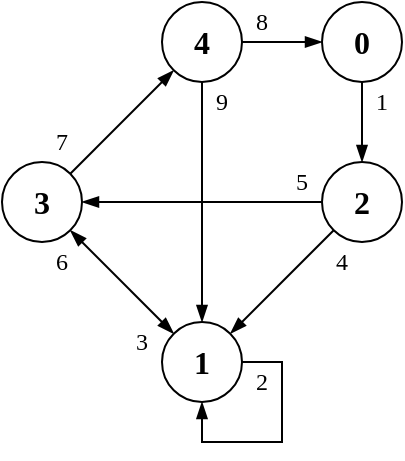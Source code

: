 <mxfile version="24.0.7" type="device">
  <diagram name="Страница — 1" id="YImroyyQGoQEcw-YtqCQ">
    <mxGraphModel dx="478" dy="260" grid="0" gridSize="10" guides="1" tooltips="1" connect="1" arrows="1" fold="1" page="1" pageScale="1" pageWidth="827" pageHeight="1169" math="0" shadow="0">
      <root>
        <mxCell id="0" />
        <mxCell id="1" parent="0" />
        <mxCell id="bkq48rS33NFkvsWlMVkS-1" value="&lt;font size=&quot;1&quot; face=&quot;Verdana&quot;&gt;&lt;b style=&quot;font-size: 16px;&quot;&gt;0&lt;/b&gt;&lt;/font&gt;" style="ellipse;whiteSpace=wrap;html=1;" vertex="1" parent="1">
          <mxGeometry x="320" y="200" width="40" height="40" as="geometry" />
        </mxCell>
        <mxCell id="bkq48rS33NFkvsWlMVkS-2" value="&lt;font size=&quot;1&quot; face=&quot;Verdana&quot;&gt;&lt;b style=&quot;font-size: 16px;&quot;&gt;2&lt;/b&gt;&lt;/font&gt;" style="ellipse;whiteSpace=wrap;html=1;" vertex="1" parent="1">
          <mxGeometry x="320" y="280" width="40" height="40" as="geometry" />
        </mxCell>
        <mxCell id="bkq48rS33NFkvsWlMVkS-3" value="&lt;font size=&quot;1&quot; face=&quot;Verdana&quot;&gt;&lt;b style=&quot;font-size: 16px;&quot;&gt;1&lt;/b&gt;&lt;/font&gt;" style="ellipse;whiteSpace=wrap;html=1;" vertex="1" parent="1">
          <mxGeometry x="240" y="360" width="40" height="40" as="geometry" />
        </mxCell>
        <mxCell id="bkq48rS33NFkvsWlMVkS-4" value="&lt;font size=&quot;1&quot; face=&quot;Verdana&quot;&gt;&lt;b style=&quot;font-size: 16px;&quot;&gt;3&lt;/b&gt;&lt;/font&gt;" style="ellipse;whiteSpace=wrap;html=1;" vertex="1" parent="1">
          <mxGeometry x="160" y="280" width="40" height="40" as="geometry" />
        </mxCell>
        <mxCell id="bkq48rS33NFkvsWlMVkS-5" value="&lt;font size=&quot;1&quot; face=&quot;Verdana&quot;&gt;&lt;b style=&quot;font-size: 16px;&quot;&gt;4&lt;/b&gt;&lt;/font&gt;" style="ellipse;whiteSpace=wrap;html=1;" vertex="1" parent="1">
          <mxGeometry x="240" y="200" width="40" height="40" as="geometry" />
        </mxCell>
        <mxCell id="bkq48rS33NFkvsWlMVkS-6" value="" style="endArrow=blockThin;html=1;rounded=0;exitX=0.5;exitY=1;exitDx=0;exitDy=0;entryX=0.5;entryY=0;entryDx=0;entryDy=0;endFill=1;" edge="1" parent="1" source="bkq48rS33NFkvsWlMVkS-1" target="bkq48rS33NFkvsWlMVkS-2">
          <mxGeometry width="50" height="50" relative="1" as="geometry">
            <mxPoint x="390" y="280" as="sourcePoint" />
            <mxPoint x="440" y="230" as="targetPoint" />
          </mxGeometry>
        </mxCell>
        <mxCell id="bkq48rS33NFkvsWlMVkS-7" value="" style="endArrow=blockThin;html=1;rounded=0;exitX=0;exitY=1;exitDx=0;exitDy=0;endFill=1;entryX=1;entryY=0;entryDx=0;entryDy=0;" edge="1" parent="1" source="bkq48rS33NFkvsWlMVkS-2" target="bkq48rS33NFkvsWlMVkS-3">
          <mxGeometry width="50" height="50" relative="1" as="geometry">
            <mxPoint x="349" y="248" as="sourcePoint" />
            <mxPoint x="280" y="330" as="targetPoint" />
          </mxGeometry>
        </mxCell>
        <mxCell id="bkq48rS33NFkvsWlMVkS-8" value="" style="endArrow=blockThin;html=1;rounded=0;endFill=1;exitX=0;exitY=0;exitDx=0;exitDy=0;entryX=1;entryY=1;entryDx=0;entryDy=0;startArrow=blockThin;startFill=1;" edge="1" parent="1" source="bkq48rS33NFkvsWlMVkS-3" target="bkq48rS33NFkvsWlMVkS-4">
          <mxGeometry width="50" height="50" relative="1" as="geometry">
            <mxPoint x="280" y="350" as="sourcePoint" />
            <mxPoint x="220" y="320" as="targetPoint" />
          </mxGeometry>
        </mxCell>
        <mxCell id="bkq48rS33NFkvsWlMVkS-9" value="" style="endArrow=blockThin;html=1;rounded=0;entryX=0;entryY=1;entryDx=0;entryDy=0;endFill=1;exitX=1;exitY=0;exitDx=0;exitDy=0;" edge="1" parent="1" source="bkq48rS33NFkvsWlMVkS-4" target="bkq48rS33NFkvsWlMVkS-5">
          <mxGeometry width="50" height="50" relative="1" as="geometry">
            <mxPoint x="259" y="325" as="sourcePoint" />
            <mxPoint x="170" y="270" as="targetPoint" />
          </mxGeometry>
        </mxCell>
        <mxCell id="bkq48rS33NFkvsWlMVkS-10" value="" style="endArrow=blockThin;html=1;rounded=0;entryX=0;entryY=0.5;entryDx=0;entryDy=0;endFill=1;exitX=1;exitY=0.5;exitDx=0;exitDy=0;" edge="1" parent="1" source="bkq48rS33NFkvsWlMVkS-5" target="bkq48rS33NFkvsWlMVkS-1">
          <mxGeometry width="50" height="50" relative="1" as="geometry">
            <mxPoint x="260" y="331" as="sourcePoint" />
            <mxPoint x="294" y="248" as="targetPoint" />
          </mxGeometry>
        </mxCell>
        <mxCell id="bkq48rS33NFkvsWlMVkS-11" value="" style="endArrow=blockThin;html=1;rounded=0;exitX=0;exitY=0.5;exitDx=0;exitDy=0;entryX=1;entryY=0.5;entryDx=0;entryDy=0;endFill=1;" edge="1" parent="1" source="bkq48rS33NFkvsWlMVkS-2" target="bkq48rS33NFkvsWlMVkS-4">
          <mxGeometry width="50" height="50" relative="1" as="geometry">
            <mxPoint x="230" y="320" as="sourcePoint" />
            <mxPoint x="250" y="280" as="targetPoint" />
          </mxGeometry>
        </mxCell>
        <mxCell id="bkq48rS33NFkvsWlMVkS-12" value="" style="endArrow=blockThin;html=1;rounded=0;exitX=0.5;exitY=1;exitDx=0;exitDy=0;entryX=0.5;entryY=0;entryDx=0;entryDy=0;endFill=1;" edge="1" parent="1" source="bkq48rS33NFkvsWlMVkS-5" target="bkq48rS33NFkvsWlMVkS-3">
          <mxGeometry width="50" height="50" relative="1" as="geometry">
            <mxPoint x="290" y="270" as="sourcePoint" />
            <mxPoint x="170" y="270" as="targetPoint" />
          </mxGeometry>
        </mxCell>
        <mxCell id="bkq48rS33NFkvsWlMVkS-13" value="" style="endArrow=blockThin;html=1;rounded=0;exitX=1;exitY=0.5;exitDx=0;exitDy=0;entryX=0.5;entryY=1;entryDx=0;entryDy=0;endFill=1;" edge="1" parent="1" source="bkq48rS33NFkvsWlMVkS-3" target="bkq48rS33NFkvsWlMVkS-3">
          <mxGeometry width="50" height="50" relative="1" as="geometry">
            <mxPoint x="300" y="440" as="sourcePoint" />
            <mxPoint x="280" y="420" as="targetPoint" />
            <Array as="points">
              <mxPoint x="300" y="380" />
              <mxPoint x="300" y="420" />
              <mxPoint x="260" y="420" />
            </Array>
          </mxGeometry>
        </mxCell>
        <mxCell id="bkq48rS33NFkvsWlMVkS-14" value="&lt;font face=&quot;Verdana&quot;&gt;1&lt;/font&gt;" style="text;html=1;align=center;verticalAlign=middle;whiteSpace=wrap;rounded=0;" vertex="1" parent="1">
          <mxGeometry x="340" y="240" width="20" height="20" as="geometry" />
        </mxCell>
        <mxCell id="bkq48rS33NFkvsWlMVkS-15" value="&lt;font face=&quot;Verdana&quot;&gt;2&lt;/font&gt;" style="text;html=1;align=center;verticalAlign=middle;whiteSpace=wrap;rounded=0;" vertex="1" parent="1">
          <mxGeometry x="280" y="380" width="20" height="20" as="geometry" />
        </mxCell>
        <mxCell id="bkq48rS33NFkvsWlMVkS-16" value="&lt;font face=&quot;Verdana&quot;&gt;3&lt;/font&gt;" style="text;html=1;align=center;verticalAlign=middle;whiteSpace=wrap;rounded=0;" vertex="1" parent="1">
          <mxGeometry x="220" y="360" width="20" height="20" as="geometry" />
        </mxCell>
        <mxCell id="bkq48rS33NFkvsWlMVkS-17" value="&lt;font face=&quot;Verdana&quot;&gt;4&lt;/font&gt;" style="text;html=1;align=center;verticalAlign=middle;whiteSpace=wrap;rounded=0;" vertex="1" parent="1">
          <mxGeometry x="320" y="320" width="20" height="20" as="geometry" />
        </mxCell>
        <mxCell id="bkq48rS33NFkvsWlMVkS-18" value="&lt;font face=&quot;Verdana&quot;&gt;5&lt;/font&gt;" style="text;html=1;align=center;verticalAlign=middle;whiteSpace=wrap;rounded=0;" vertex="1" parent="1">
          <mxGeometry x="300" y="280" width="20" height="20" as="geometry" />
        </mxCell>
        <mxCell id="bkq48rS33NFkvsWlMVkS-19" value="&lt;font face=&quot;Verdana&quot;&gt;6&lt;/font&gt;" style="text;html=1;align=center;verticalAlign=middle;whiteSpace=wrap;rounded=0;" vertex="1" parent="1">
          <mxGeometry x="180" y="320" width="20" height="20" as="geometry" />
        </mxCell>
        <mxCell id="bkq48rS33NFkvsWlMVkS-20" value="&lt;font face=&quot;Verdana&quot;&gt;7&lt;/font&gt;" style="text;html=1;align=center;verticalAlign=middle;whiteSpace=wrap;rounded=0;" vertex="1" parent="1">
          <mxGeometry x="180" y="260" width="20" height="20" as="geometry" />
        </mxCell>
        <mxCell id="bkq48rS33NFkvsWlMVkS-21" value="&lt;font face=&quot;Verdana&quot;&gt;8&lt;/font&gt;" style="text;html=1;align=center;verticalAlign=middle;whiteSpace=wrap;rounded=0;" vertex="1" parent="1">
          <mxGeometry x="280" y="200" width="20" height="20" as="geometry" />
        </mxCell>
        <mxCell id="bkq48rS33NFkvsWlMVkS-22" value="&lt;font face=&quot;Verdana&quot;&gt;9&lt;/font&gt;" style="text;html=1;align=center;verticalAlign=middle;whiteSpace=wrap;rounded=0;" vertex="1" parent="1">
          <mxGeometry x="260" y="240" width="20" height="20" as="geometry" />
        </mxCell>
      </root>
    </mxGraphModel>
  </diagram>
</mxfile>
